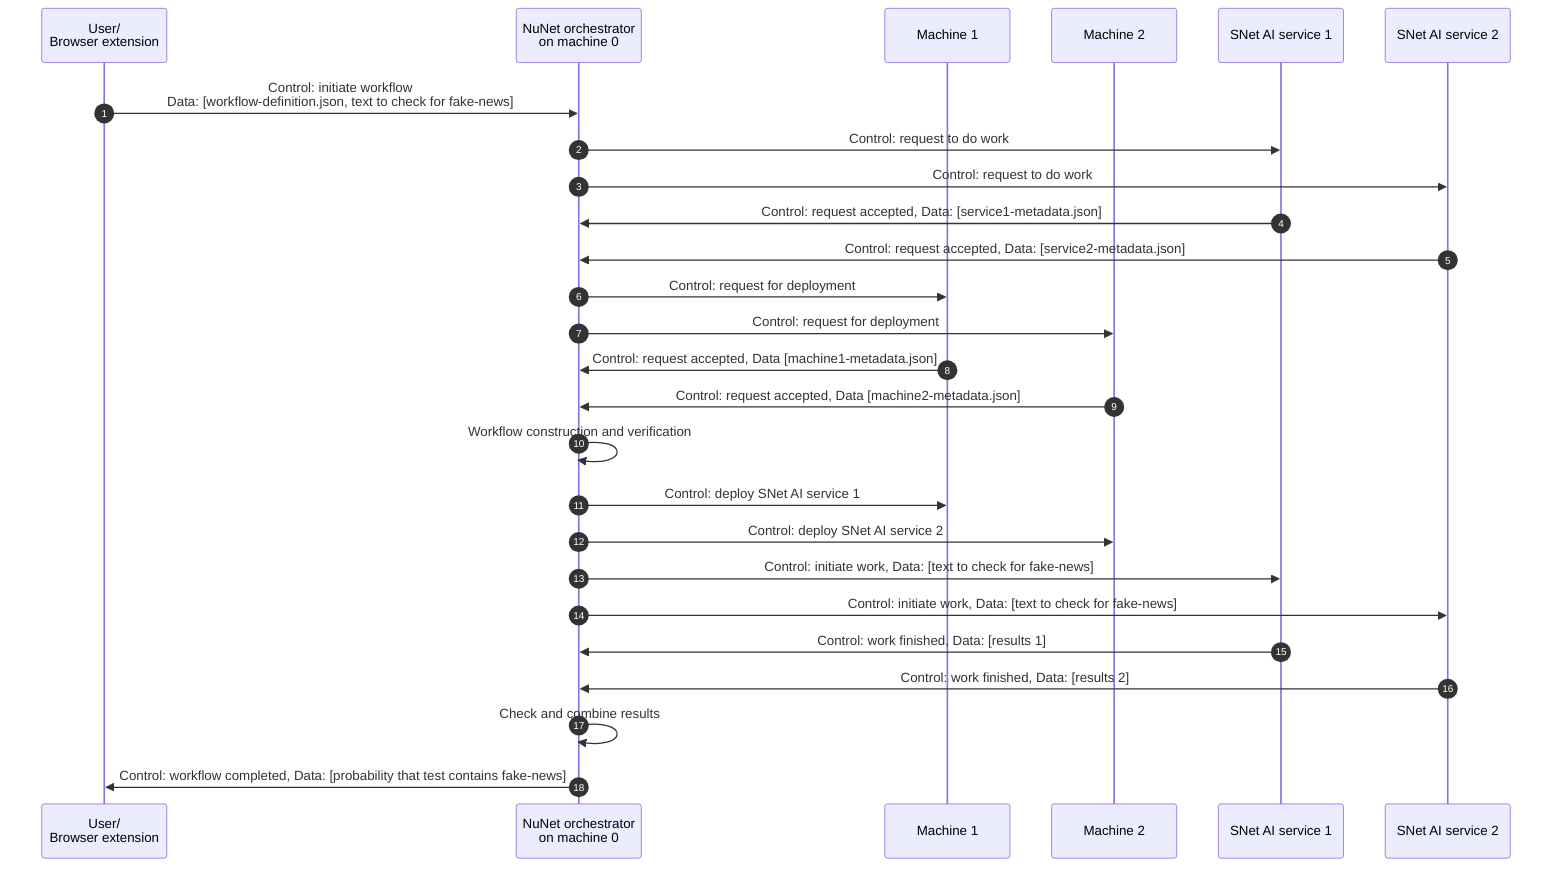 sequenceDiagram
	autonumber
	participant browser as User/<br>Browser extension
	participant noa as NuNet orchestrator <br> on machine 0
	participant machine1 as Machine 1
	participant machine2 as Machine 2
	participant service1 as SNet AI service 1
	participant service2 as SNet AI service 2

	browser ->> noa: Control: initiate workflow<br>Data: [workflow-definition.json, text to check for fake-news];
	noa ->> service1: Control: request to do work
	noa ->> service2: Control: request to do work
	service1 ->> noa: Control: request accepted, Data: [service1-metadata.json];
	service2 ->> noa: Control: request accepted, Data: [service2-metadata.json];
	noa ->> machine1: Control: request for deployment
	noa ->> machine2: Control: request for deployment
	machine1 ->> noa: Control: request accepted, Data [machine1-metadata.json];
	machine2 ->> noa: Control: request accepted, Data [machine2-metadata.json];
	noa ->> noa: Workflow construction and verification
	noa ->> machine1: Control: deploy SNet AI service 1
	noa ->> machine2: Control: deploy SNet AI service 2
	noa ->> service1: Control: initiate work, Data: [text to check for fake-news]	
	noa ->> service2: Control: initiate work, Data: [text to check for fake-news]	
	service1 ->> noa: Control: work finished, Data: [results 1]
	service2 ->> noa: Control: work finished, Data: [results 2]
	noa ->> noa: Check and combine results
	noa ->> browser: Control: workflow completed, Data: [probability that test contains fake-news]